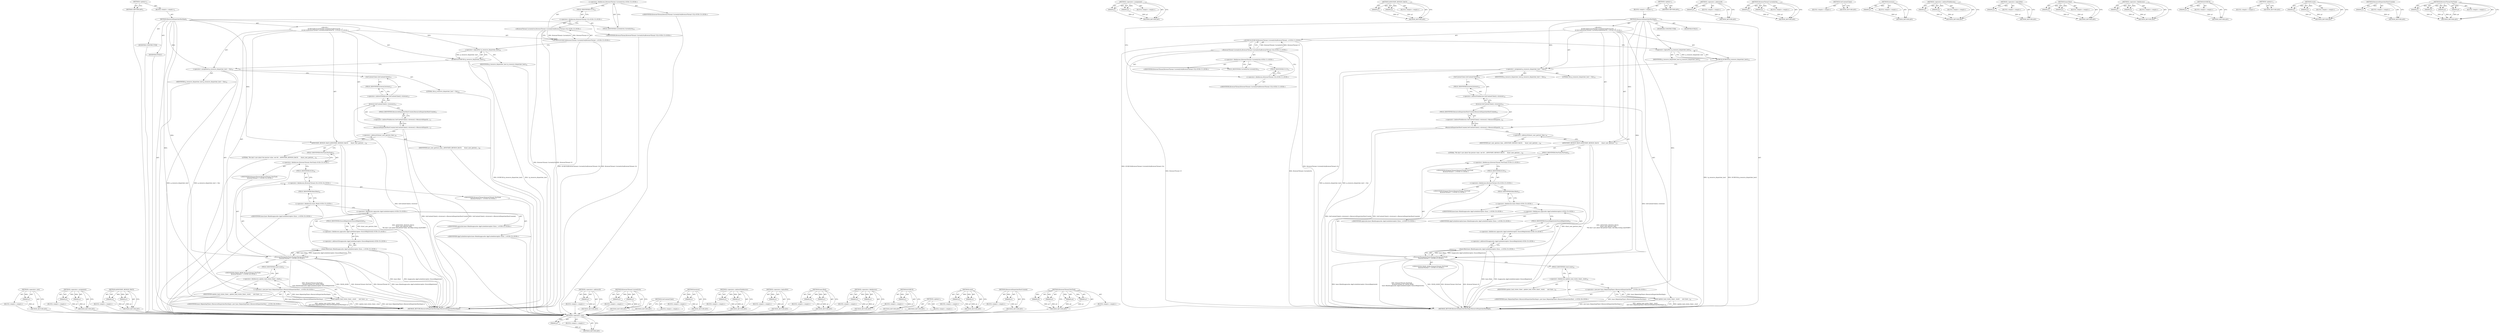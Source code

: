 digraph "BrowserThread.PostTask" {
vulnerable_151 [label=<(METHOD,&lt;operator&gt;.new)>];
vulnerable_152 [label=<(PARAM,p1)>];
vulnerable_153 [label=<(BLOCK,&lt;empty&gt;,&lt;empty&gt;)>];
vulnerable_154 [label=<(METHOD_RETURN,ANY)>];
vulnerable_104 [label=<(METHOD,&lt;operator&gt;.assignment)>];
vulnerable_105 [label=<(PARAM,p1)>];
vulnerable_106 [label=<(PARAM,p2)>];
vulnerable_107 [label=<(BLOCK,&lt;empty&gt;,&lt;empty&gt;)>];
vulnerable_108 [label=<(METHOD_RETURN,ANY)>];
vulnerable_125 [label=<(METHOD,ANNOTATE_BENIGN_RACE)>];
vulnerable_126 [label=<(PARAM,p1)>];
vulnerable_127 [label=<(PARAM,p2)>];
vulnerable_128 [label=<(BLOCK,&lt;empty&gt;,&lt;empty&gt;)>];
vulnerable_129 [label=<(METHOD_RETURN,ANY)>];
vulnerable_6 [label=<(METHOD,&lt;global&gt;)<SUB>1</SUB>>];
vulnerable_7 [label=<(BLOCK,&lt;empty&gt;,&lt;empty&gt;)<SUB>1</SUB>>];
vulnerable_8 [label=<(METHOD,ResourceDispatcherHostImpl)<SUB>1</SUB>>];
vulnerable_9 [label="<(BLOCK,{
  DCHECK(BrowserThread::CurrentlyOn(BrowserTh...,{
  DCHECK(BrowserThread::CurrentlyOn(BrowserTh...)<SUB>12</SUB>>"];
vulnerable_10 [label="<(DCHECK,DCHECK(BrowserThread::CurrentlyOn(BrowserThread...)<SUB>13</SUB>>"];
vulnerable_11 [label="<(BrowserThread.CurrentlyOn,BrowserThread::CurrentlyOn(BrowserThread::UI))<SUB>13</SUB>>"];
vulnerable_12 [label="<(&lt;operator&gt;.fieldAccess,BrowserThread::CurrentlyOn)<SUB>13</SUB>>"];
vulnerable_13 [label="<(IDENTIFIER,BrowserThread,BrowserThread::CurrentlyOn(BrowserThread::UI))<SUB>13</SUB>>"];
vulnerable_14 [label=<(FIELD_IDENTIFIER,CurrentlyOn,CurrentlyOn)<SUB>13</SUB>>];
vulnerable_15 [label="<(&lt;operator&gt;.fieldAccess,BrowserThread::UI)<SUB>13</SUB>>"];
vulnerable_16 [label="<(IDENTIFIER,BrowserThread,BrowserThread::CurrentlyOn(BrowserThread::UI))<SUB>13</SUB>>"];
vulnerable_17 [label=<(FIELD_IDENTIFIER,UI,UI)<SUB>13</SUB>>];
vulnerable_18 [label=<(DCHECK,DCHECK(!g_resource_dispatcher_host))<SUB>14</SUB>>];
vulnerable_19 [label=<(&lt;operator&gt;.logicalNot,!g_resource_dispatcher_host)<SUB>14</SUB>>];
vulnerable_20 [label=<(IDENTIFIER,g_resource_dispatcher_host,!g_resource_dispatcher_host)<SUB>14</SUB>>];
vulnerable_21 [label=<(&lt;operator&gt;.assignment,g_resource_dispatcher_host = this)<SUB>15</SUB>>];
vulnerable_22 [label=<(IDENTIFIER,g_resource_dispatcher_host,g_resource_dispatcher_host = this)<SUB>15</SUB>>];
vulnerable_23 [label=<(LITERAL,this,g_resource_dispatcher_host = this)<SUB>15</SUB>>];
vulnerable_24 [label=<(ResourceDispatcherHostCreated,GetContentClient()-&gt;browser()-&gt;ResourceDispatch...)<SUB>17</SUB>>];
vulnerable_25 [label=<(&lt;operator&gt;.indirectFieldAccess,GetContentClient()-&gt;browser()-&gt;ResourceDispatch...)<SUB>17</SUB>>];
vulnerable_26 [label=<(browser,GetContentClient()-&gt;browser())<SUB>17</SUB>>];
vulnerable_27 [label=<(&lt;operator&gt;.indirectFieldAccess,GetContentClient()-&gt;browser)<SUB>17</SUB>>];
vulnerable_28 [label=<(GetContentClient,GetContentClient())<SUB>17</SUB>>];
vulnerable_29 [label=<(FIELD_IDENTIFIER,browser,browser)<SUB>17</SUB>>];
vulnerable_30 [label=<(FIELD_IDENTIFIER,ResourceDispatcherHostCreated,ResourceDispatcherHostCreated)<SUB>17</SUB>>];
vulnerable_31 [label=<(ANNOTATE_BENIGN_RACE,ANNOTATE_BENIGN_RACE(
      &amp;last_user_gesture_...)<SUB>19</SUB>>];
vulnerable_32 [label=<(&lt;operator&gt;.addressOf,&amp;last_user_gesture_time_)<SUB>20</SUB>>];
vulnerable_33 [label=<(IDENTIFIER,last_user_gesture_time_,ANNOTATE_BENIGN_RACE(
      &amp;last_user_gesture_...)<SUB>20</SUB>>];
vulnerable_34 [label=<(LITERAL,&quot;We don't care about the precise value, see htt...,ANNOTATE_BENIGN_RACE(
      &amp;last_user_gesture_...)<SUB>21</SUB>>];
vulnerable_35 [label="<(BrowserThread.PostTask,BrowserThread::PostTask(
      BrowserThread::I...)<SUB>23</SUB>>"];
vulnerable_36 [label="<(&lt;operator&gt;.fieldAccess,BrowserThread::PostTask)<SUB>23</SUB>>"];
vulnerable_37 [label="<(IDENTIFIER,BrowserThread,BrowserThread::PostTask(
      BrowserThread::I...)<SUB>23</SUB>>"];
vulnerable_38 [label=<(FIELD_IDENTIFIER,PostTask,PostTask)<SUB>23</SUB>>];
vulnerable_39 [label="<(&lt;operator&gt;.fieldAccess,BrowserThread::IO)<SUB>24</SUB>>"];
vulnerable_40 [label="<(IDENTIFIER,BrowserThread,BrowserThread::PostTask(
      BrowserThread::I...)<SUB>24</SUB>>"];
vulnerable_41 [label=<(FIELD_IDENTIFIER,IO,IO)<SUB>24</SUB>>];
vulnerable_42 [label="<(IDENTIFIER,FROM_HERE,BrowserThread::PostTask(
      BrowserThread::I...)<SUB>24</SUB>>"];
vulnerable_43 [label="<(base.Bind,base::Bind(&amp;appcache::AppCacheInterceptor::Ensu...)<SUB>25</SUB>>"];
vulnerable_44 [label="<(&lt;operator&gt;.fieldAccess,base::Bind)<SUB>25</SUB>>"];
vulnerable_45 [label="<(IDENTIFIER,base,base::Bind(&amp;appcache::AppCacheInterceptor::Ensu...)<SUB>25</SUB>>"];
vulnerable_46 [label=<(FIELD_IDENTIFIER,Bind,Bind)<SUB>25</SUB>>];
vulnerable_47 [label="<(&lt;operator&gt;.addressOf,&amp;appcache::AppCacheInterceptor::EnsureRegistered)<SUB>25</SUB>>"];
vulnerable_48 [label="<(&lt;operator&gt;.fieldAccess,appcache::AppCacheInterceptor::EnsureRegistered)<SUB>25</SUB>>"];
vulnerable_49 [label="<(&lt;operator&gt;.fieldAccess,appcache::AppCacheInterceptor)<SUB>25</SUB>>"];
vulnerable_50 [label="<(IDENTIFIER,appcache,base::Bind(&amp;appcache::AppCacheInterceptor::Ensu...)<SUB>25</SUB>>"];
vulnerable_51 [label="<(IDENTIFIER,AppCacheInterceptor,base::Bind(&amp;appcache::AppCacheInterceptor::Ensu...)<SUB>25</SUB>>"];
vulnerable_52 [label=<(FIELD_IDENTIFIER,EnsureRegistered,EnsureRegistered)<SUB>25</SUB>>];
vulnerable_53 [label=<(reset,update_load_states_timer_.reset(
      new base...)<SUB>27</SUB>>];
vulnerable_54 [label=<(&lt;operator&gt;.fieldAccess,update_load_states_timer_.reset)<SUB>27</SUB>>];
vulnerable_55 [label=<(IDENTIFIER,update_load_states_timer_,update_load_states_timer_.reset(
      new base...)<SUB>27</SUB>>];
vulnerable_56 [label=<(FIELD_IDENTIFIER,reset,reset)<SUB>27</SUB>>];
vulnerable_57 [label="<(&lt;operator&gt;.new,new base::RepeatingTimer&lt;ResourceDispatcherHost...)<SUB>28</SUB>>"];
vulnerable_58 [label="<(IDENTIFIER,base::RepeatingTimer&lt;ResourceDispatcherHostImpl&gt;,new base::RepeatingTimer&lt;ResourceDispatcherHost...)<SUB>28</SUB>>"];
vulnerable_59 [label=<(MODIFIER,CONSTRUCTOR)>];
vulnerable_60 [label=<(MODIFIER,PUBLIC)>];
vulnerable_61 [label=<(METHOD_RETURN,ResourceDispatcherHostImpl.ResourceDispatcherHostImpl)<SUB>1</SUB>>];
vulnerable_63 [label=<(METHOD_RETURN,ANY)<SUB>1</SUB>>];
vulnerable_130 [label=<(METHOD,&lt;operator&gt;.addressOf)>];
vulnerable_131 [label=<(PARAM,p1)>];
vulnerable_132 [label=<(BLOCK,&lt;empty&gt;,&lt;empty&gt;)>];
vulnerable_133 [label=<(METHOD_RETURN,ANY)>];
vulnerable_90 [label=<(METHOD,BrowserThread.CurrentlyOn)>];
vulnerable_91 [label=<(PARAM,p1)>];
vulnerable_92 [label=<(PARAM,p2)>];
vulnerable_93 [label=<(BLOCK,&lt;empty&gt;,&lt;empty&gt;)>];
vulnerable_94 [label=<(METHOD_RETURN,ANY)>];
vulnerable_122 [label=<(METHOD,GetContentClient)>];
vulnerable_123 [label=<(BLOCK,&lt;empty&gt;,&lt;empty&gt;)>];
vulnerable_124 [label=<(METHOD_RETURN,ANY)>];
vulnerable_118 [label=<(METHOD,browser)>];
vulnerable_119 [label=<(PARAM,p1)>];
vulnerable_120 [label=<(BLOCK,&lt;empty&gt;,&lt;empty&gt;)>];
vulnerable_121 [label=<(METHOD_RETURN,ANY)>];
vulnerable_113 [label=<(METHOD,&lt;operator&gt;.indirectFieldAccess)>];
vulnerable_114 [label=<(PARAM,p1)>];
vulnerable_115 [label=<(PARAM,p2)>];
vulnerable_116 [label=<(BLOCK,&lt;empty&gt;,&lt;empty&gt;)>];
vulnerable_117 [label=<(METHOD_RETURN,ANY)>];
vulnerable_100 [label=<(METHOD,&lt;operator&gt;.logicalNot)>];
vulnerable_101 [label=<(PARAM,p1)>];
vulnerable_102 [label=<(BLOCK,&lt;empty&gt;,&lt;empty&gt;)>];
vulnerable_103 [label=<(METHOD_RETURN,ANY)>];
vulnerable_141 [label=<(METHOD,base.Bind)>];
vulnerable_142 [label=<(PARAM,p1)>];
vulnerable_143 [label=<(PARAM,p2)>];
vulnerable_144 [label=<(BLOCK,&lt;empty&gt;,&lt;empty&gt;)>];
vulnerable_145 [label=<(METHOD_RETURN,ANY)>];
vulnerable_95 [label=<(METHOD,&lt;operator&gt;.fieldAccess)>];
vulnerable_96 [label=<(PARAM,p1)>];
vulnerable_97 [label=<(PARAM,p2)>];
vulnerable_98 [label=<(BLOCK,&lt;empty&gt;,&lt;empty&gt;)>];
vulnerable_99 [label=<(METHOD_RETURN,ANY)>];
vulnerable_86 [label=<(METHOD,DCHECK)>];
vulnerable_87 [label=<(PARAM,p1)>];
vulnerable_88 [label=<(BLOCK,&lt;empty&gt;,&lt;empty&gt;)>];
vulnerable_89 [label=<(METHOD_RETURN,ANY)>];
vulnerable_80 [label=<(METHOD,&lt;global&gt;)<SUB>1</SUB>>];
vulnerable_81 [label=<(BLOCK,&lt;empty&gt;,&lt;empty&gt;)>];
vulnerable_82 [label=<(METHOD_RETURN,ANY)>];
vulnerable_146 [label=<(METHOD,reset)>];
vulnerable_147 [label=<(PARAM,p1)>];
vulnerable_148 [label=<(PARAM,p2)>];
vulnerable_149 [label=<(BLOCK,&lt;empty&gt;,&lt;empty&gt;)>];
vulnerable_150 [label=<(METHOD_RETURN,ANY)>];
vulnerable_109 [label=<(METHOD,ResourceDispatcherHostCreated)>];
vulnerable_110 [label=<(PARAM,p1)>];
vulnerable_111 [label=<(BLOCK,&lt;empty&gt;,&lt;empty&gt;)>];
vulnerable_112 [label=<(METHOD_RETURN,ANY)>];
vulnerable_134 [label=<(METHOD,BrowserThread.PostTask)>];
vulnerable_135 [label=<(PARAM,p1)>];
vulnerable_136 [label=<(PARAM,p2)>];
vulnerable_137 [label=<(PARAM,p3)>];
vulnerable_138 [label=<(PARAM,p4)>];
vulnerable_139 [label=<(BLOCK,&lt;empty&gt;,&lt;empty&gt;)>];
vulnerable_140 [label=<(METHOD_RETURN,ANY)>];
fixed_151 [label=<(METHOD,&lt;operator&gt;.new)>];
fixed_152 [label=<(PARAM,p1)>];
fixed_153 [label=<(BLOCK,&lt;empty&gt;,&lt;empty&gt;)>];
fixed_154 [label=<(METHOD_RETURN,ANY)>];
fixed_104 [label=<(METHOD,&lt;operator&gt;.assignment)>];
fixed_105 [label=<(PARAM,p1)>];
fixed_106 [label=<(PARAM,p2)>];
fixed_107 [label=<(BLOCK,&lt;empty&gt;,&lt;empty&gt;)>];
fixed_108 [label=<(METHOD_RETURN,ANY)>];
fixed_125 [label=<(METHOD,ANNOTATE_BENIGN_RACE)>];
fixed_126 [label=<(PARAM,p1)>];
fixed_127 [label=<(PARAM,p2)>];
fixed_128 [label=<(BLOCK,&lt;empty&gt;,&lt;empty&gt;)>];
fixed_129 [label=<(METHOD_RETURN,ANY)>];
fixed_6 [label=<(METHOD,&lt;global&gt;)<SUB>1</SUB>>];
fixed_7 [label=<(BLOCK,&lt;empty&gt;,&lt;empty&gt;)<SUB>1</SUB>>];
fixed_8 [label=<(METHOD,ResourceDispatcherHostImpl)<SUB>1</SUB>>];
fixed_9 [label="<(BLOCK,{
  DCHECK(BrowserThread::CurrentlyOn(BrowserTh...,{
  DCHECK(BrowserThread::CurrentlyOn(BrowserTh...)<SUB>10</SUB>>"];
fixed_10 [label="<(DCHECK,DCHECK(BrowserThread::CurrentlyOn(BrowserThread...)<SUB>11</SUB>>"];
fixed_11 [label="<(BrowserThread.CurrentlyOn,BrowserThread::CurrentlyOn(BrowserThread::UI))<SUB>11</SUB>>"];
fixed_12 [label="<(&lt;operator&gt;.fieldAccess,BrowserThread::CurrentlyOn)<SUB>11</SUB>>"];
fixed_13 [label="<(IDENTIFIER,BrowserThread,BrowserThread::CurrentlyOn(BrowserThread::UI))<SUB>11</SUB>>"];
fixed_14 [label=<(FIELD_IDENTIFIER,CurrentlyOn,CurrentlyOn)<SUB>11</SUB>>];
fixed_15 [label="<(&lt;operator&gt;.fieldAccess,BrowserThread::UI)<SUB>11</SUB>>"];
fixed_16 [label="<(IDENTIFIER,BrowserThread,BrowserThread::CurrentlyOn(BrowserThread::UI))<SUB>11</SUB>>"];
fixed_17 [label=<(FIELD_IDENTIFIER,UI,UI)<SUB>11</SUB>>];
fixed_18 [label=<(DCHECK,DCHECK(!g_resource_dispatcher_host))<SUB>12</SUB>>];
fixed_19 [label=<(&lt;operator&gt;.logicalNot,!g_resource_dispatcher_host)<SUB>12</SUB>>];
fixed_20 [label=<(IDENTIFIER,g_resource_dispatcher_host,!g_resource_dispatcher_host)<SUB>12</SUB>>];
fixed_21 [label=<(&lt;operator&gt;.assignment,g_resource_dispatcher_host = this)<SUB>13</SUB>>];
fixed_22 [label=<(IDENTIFIER,g_resource_dispatcher_host,g_resource_dispatcher_host = this)<SUB>13</SUB>>];
fixed_23 [label=<(LITERAL,this,g_resource_dispatcher_host = this)<SUB>13</SUB>>];
fixed_24 [label=<(ResourceDispatcherHostCreated,GetContentClient()-&gt;browser()-&gt;ResourceDispatch...)<SUB>15</SUB>>];
fixed_25 [label=<(&lt;operator&gt;.indirectFieldAccess,GetContentClient()-&gt;browser()-&gt;ResourceDispatch...)<SUB>15</SUB>>];
fixed_26 [label=<(browser,GetContentClient()-&gt;browser())<SUB>15</SUB>>];
fixed_27 [label=<(&lt;operator&gt;.indirectFieldAccess,GetContentClient()-&gt;browser)<SUB>15</SUB>>];
fixed_28 [label=<(GetContentClient,GetContentClient())<SUB>15</SUB>>];
fixed_29 [label=<(FIELD_IDENTIFIER,browser,browser)<SUB>15</SUB>>];
fixed_30 [label=<(FIELD_IDENTIFIER,ResourceDispatcherHostCreated,ResourceDispatcherHostCreated)<SUB>15</SUB>>];
fixed_31 [label=<(ANNOTATE_BENIGN_RACE,ANNOTATE_BENIGN_RACE(
      &amp;last_user_gesture_...)<SUB>17</SUB>>];
fixed_32 [label=<(&lt;operator&gt;.addressOf,&amp;last_user_gesture_time_)<SUB>18</SUB>>];
fixed_33 [label=<(IDENTIFIER,last_user_gesture_time_,ANNOTATE_BENIGN_RACE(
      &amp;last_user_gesture_...)<SUB>18</SUB>>];
fixed_34 [label=<(LITERAL,&quot;We don't care about the precise value, see htt...,ANNOTATE_BENIGN_RACE(
      &amp;last_user_gesture_...)<SUB>19</SUB>>];
fixed_35 [label="<(BrowserThread.PostTask,BrowserThread::PostTask(
      BrowserThread::I...)<SUB>21</SUB>>"];
fixed_36 [label="<(&lt;operator&gt;.fieldAccess,BrowserThread::PostTask)<SUB>21</SUB>>"];
fixed_37 [label="<(IDENTIFIER,BrowserThread,BrowserThread::PostTask(
      BrowserThread::I...)<SUB>21</SUB>>"];
fixed_38 [label=<(FIELD_IDENTIFIER,PostTask,PostTask)<SUB>21</SUB>>];
fixed_39 [label="<(&lt;operator&gt;.fieldAccess,BrowserThread::IO)<SUB>22</SUB>>"];
fixed_40 [label="<(IDENTIFIER,BrowserThread,BrowserThread::PostTask(
      BrowserThread::I...)<SUB>22</SUB>>"];
fixed_41 [label=<(FIELD_IDENTIFIER,IO,IO)<SUB>22</SUB>>];
fixed_42 [label="<(IDENTIFIER,FROM_HERE,BrowserThread::PostTask(
      BrowserThread::I...)<SUB>22</SUB>>"];
fixed_43 [label="<(base.Bind,base::Bind(&amp;appcache::AppCacheInterceptor::Ensu...)<SUB>23</SUB>>"];
fixed_44 [label="<(&lt;operator&gt;.fieldAccess,base::Bind)<SUB>23</SUB>>"];
fixed_45 [label="<(IDENTIFIER,base,base::Bind(&amp;appcache::AppCacheInterceptor::Ensu...)<SUB>23</SUB>>"];
fixed_46 [label=<(FIELD_IDENTIFIER,Bind,Bind)<SUB>23</SUB>>];
fixed_47 [label="<(&lt;operator&gt;.addressOf,&amp;appcache::AppCacheInterceptor::EnsureRegistered)<SUB>23</SUB>>"];
fixed_48 [label="<(&lt;operator&gt;.fieldAccess,appcache::AppCacheInterceptor::EnsureRegistered)<SUB>23</SUB>>"];
fixed_49 [label="<(&lt;operator&gt;.fieldAccess,appcache::AppCacheInterceptor)<SUB>23</SUB>>"];
fixed_50 [label="<(IDENTIFIER,appcache,base::Bind(&amp;appcache::AppCacheInterceptor::Ensu...)<SUB>23</SUB>>"];
fixed_51 [label="<(IDENTIFIER,AppCacheInterceptor,base::Bind(&amp;appcache::AppCacheInterceptor::Ensu...)<SUB>23</SUB>>"];
fixed_52 [label=<(FIELD_IDENTIFIER,EnsureRegistered,EnsureRegistered)<SUB>23</SUB>>];
fixed_53 [label=<(reset,update_load_states_timer_.reset(
      new base...)<SUB>25</SUB>>];
fixed_54 [label=<(&lt;operator&gt;.fieldAccess,update_load_states_timer_.reset)<SUB>25</SUB>>];
fixed_55 [label=<(IDENTIFIER,update_load_states_timer_,update_load_states_timer_.reset(
      new base...)<SUB>25</SUB>>];
fixed_56 [label=<(FIELD_IDENTIFIER,reset,reset)<SUB>25</SUB>>];
fixed_57 [label="<(&lt;operator&gt;.new,new base::RepeatingTimer&lt;ResourceDispatcherHost...)<SUB>26</SUB>>"];
fixed_58 [label="<(IDENTIFIER,base::RepeatingTimer&lt;ResourceDispatcherHostImpl&gt;,new base::RepeatingTimer&lt;ResourceDispatcherHost...)<SUB>26</SUB>>"];
fixed_59 [label=<(MODIFIER,CONSTRUCTOR)>];
fixed_60 [label=<(MODIFIER,PUBLIC)>];
fixed_61 [label=<(METHOD_RETURN,ResourceDispatcherHostImpl.ResourceDispatcherHostImpl)<SUB>1</SUB>>];
fixed_63 [label=<(METHOD_RETURN,ANY)<SUB>1</SUB>>];
fixed_130 [label=<(METHOD,&lt;operator&gt;.addressOf)>];
fixed_131 [label=<(PARAM,p1)>];
fixed_132 [label=<(BLOCK,&lt;empty&gt;,&lt;empty&gt;)>];
fixed_133 [label=<(METHOD_RETURN,ANY)>];
fixed_90 [label=<(METHOD,BrowserThread.CurrentlyOn)>];
fixed_91 [label=<(PARAM,p1)>];
fixed_92 [label=<(PARAM,p2)>];
fixed_93 [label=<(BLOCK,&lt;empty&gt;,&lt;empty&gt;)>];
fixed_94 [label=<(METHOD_RETURN,ANY)>];
fixed_122 [label=<(METHOD,GetContentClient)>];
fixed_123 [label=<(BLOCK,&lt;empty&gt;,&lt;empty&gt;)>];
fixed_124 [label=<(METHOD_RETURN,ANY)>];
fixed_118 [label=<(METHOD,browser)>];
fixed_119 [label=<(PARAM,p1)>];
fixed_120 [label=<(BLOCK,&lt;empty&gt;,&lt;empty&gt;)>];
fixed_121 [label=<(METHOD_RETURN,ANY)>];
fixed_113 [label=<(METHOD,&lt;operator&gt;.indirectFieldAccess)>];
fixed_114 [label=<(PARAM,p1)>];
fixed_115 [label=<(PARAM,p2)>];
fixed_116 [label=<(BLOCK,&lt;empty&gt;,&lt;empty&gt;)>];
fixed_117 [label=<(METHOD_RETURN,ANY)>];
fixed_100 [label=<(METHOD,&lt;operator&gt;.logicalNot)>];
fixed_101 [label=<(PARAM,p1)>];
fixed_102 [label=<(BLOCK,&lt;empty&gt;,&lt;empty&gt;)>];
fixed_103 [label=<(METHOD_RETURN,ANY)>];
fixed_141 [label=<(METHOD,base.Bind)>];
fixed_142 [label=<(PARAM,p1)>];
fixed_143 [label=<(PARAM,p2)>];
fixed_144 [label=<(BLOCK,&lt;empty&gt;,&lt;empty&gt;)>];
fixed_145 [label=<(METHOD_RETURN,ANY)>];
fixed_95 [label=<(METHOD,&lt;operator&gt;.fieldAccess)>];
fixed_96 [label=<(PARAM,p1)>];
fixed_97 [label=<(PARAM,p2)>];
fixed_98 [label=<(BLOCK,&lt;empty&gt;,&lt;empty&gt;)>];
fixed_99 [label=<(METHOD_RETURN,ANY)>];
fixed_86 [label=<(METHOD,DCHECK)>];
fixed_87 [label=<(PARAM,p1)>];
fixed_88 [label=<(BLOCK,&lt;empty&gt;,&lt;empty&gt;)>];
fixed_89 [label=<(METHOD_RETURN,ANY)>];
fixed_80 [label=<(METHOD,&lt;global&gt;)<SUB>1</SUB>>];
fixed_81 [label=<(BLOCK,&lt;empty&gt;,&lt;empty&gt;)>];
fixed_82 [label=<(METHOD_RETURN,ANY)>];
fixed_146 [label=<(METHOD,reset)>];
fixed_147 [label=<(PARAM,p1)>];
fixed_148 [label=<(PARAM,p2)>];
fixed_149 [label=<(BLOCK,&lt;empty&gt;,&lt;empty&gt;)>];
fixed_150 [label=<(METHOD_RETURN,ANY)>];
fixed_109 [label=<(METHOD,ResourceDispatcherHostCreated)>];
fixed_110 [label=<(PARAM,p1)>];
fixed_111 [label=<(BLOCK,&lt;empty&gt;,&lt;empty&gt;)>];
fixed_112 [label=<(METHOD_RETURN,ANY)>];
fixed_134 [label=<(METHOD,BrowserThread.PostTask)>];
fixed_135 [label=<(PARAM,p1)>];
fixed_136 [label=<(PARAM,p2)>];
fixed_137 [label=<(PARAM,p3)>];
fixed_138 [label=<(PARAM,p4)>];
fixed_139 [label=<(BLOCK,&lt;empty&gt;,&lt;empty&gt;)>];
fixed_140 [label=<(METHOD_RETURN,ANY)>];
vulnerable_151 -> vulnerable_152  [key=0, label="AST: "];
vulnerable_151 -> vulnerable_152  [key=1, label="DDG: "];
vulnerable_151 -> vulnerable_153  [key=0, label="AST: "];
vulnerable_151 -> vulnerable_154  [key=0, label="AST: "];
vulnerable_151 -> vulnerable_154  [key=1, label="CFG: "];
vulnerable_152 -> vulnerable_154  [key=0, label="DDG: p1"];
vulnerable_153 -> fixed_151  [key=0];
vulnerable_154 -> fixed_151  [key=0];
vulnerable_104 -> vulnerable_105  [key=0, label="AST: "];
vulnerable_104 -> vulnerable_105  [key=1, label="DDG: "];
vulnerable_104 -> vulnerable_107  [key=0, label="AST: "];
vulnerable_104 -> vulnerable_106  [key=0, label="AST: "];
vulnerable_104 -> vulnerable_106  [key=1, label="DDG: "];
vulnerable_104 -> vulnerable_108  [key=0, label="AST: "];
vulnerable_104 -> vulnerable_108  [key=1, label="CFG: "];
vulnerable_105 -> vulnerable_108  [key=0, label="DDG: p1"];
vulnerable_106 -> vulnerable_108  [key=0, label="DDG: p2"];
vulnerable_107 -> fixed_151  [key=0];
vulnerable_108 -> fixed_151  [key=0];
vulnerable_125 -> vulnerable_126  [key=0, label="AST: "];
vulnerable_125 -> vulnerable_126  [key=1, label="DDG: "];
vulnerable_125 -> vulnerable_128  [key=0, label="AST: "];
vulnerable_125 -> vulnerable_127  [key=0, label="AST: "];
vulnerable_125 -> vulnerable_127  [key=1, label="DDG: "];
vulnerable_125 -> vulnerable_129  [key=0, label="AST: "];
vulnerable_125 -> vulnerable_129  [key=1, label="CFG: "];
vulnerable_126 -> vulnerable_129  [key=0, label="DDG: p1"];
vulnerable_127 -> vulnerable_129  [key=0, label="DDG: p2"];
vulnerable_128 -> fixed_151  [key=0];
vulnerable_129 -> fixed_151  [key=0];
vulnerable_6 -> vulnerable_7  [key=0, label="AST: "];
vulnerable_6 -> vulnerable_63  [key=0, label="AST: "];
vulnerable_6 -> vulnerable_63  [key=1, label="CFG: "];
vulnerable_7 -> vulnerable_8  [key=0, label="AST: "];
vulnerable_8 -> vulnerable_9  [key=0, label="AST: "];
vulnerable_8 -> vulnerable_59  [key=0, label="AST: "];
vulnerable_8 -> vulnerable_60  [key=0, label="AST: "];
vulnerable_8 -> vulnerable_61  [key=0, label="AST: "];
vulnerable_8 -> vulnerable_14  [key=0, label="CFG: "];
vulnerable_8 -> vulnerable_21  [key=0, label="DDG: "];
vulnerable_8 -> vulnerable_31  [key=0, label="DDG: "];
vulnerable_8 -> vulnerable_35  [key=0, label="DDG: "];
vulnerable_8 -> vulnerable_19  [key=0, label="DDG: "];
vulnerable_8 -> vulnerable_57  [key=0, label="DDG: "];
vulnerable_9 -> vulnerable_10  [key=0, label="AST: "];
vulnerable_9 -> vulnerable_18  [key=0, label="AST: "];
vulnerable_9 -> vulnerable_21  [key=0, label="AST: "];
vulnerable_9 -> vulnerable_24  [key=0, label="AST: "];
vulnerable_9 -> vulnerable_31  [key=0, label="AST: "];
vulnerable_9 -> vulnerable_35  [key=0, label="AST: "];
vulnerable_9 -> vulnerable_53  [key=0, label="AST: "];
vulnerable_10 -> vulnerable_11  [key=0, label="AST: "];
vulnerable_10 -> vulnerable_19  [key=0, label="CFG: "];
vulnerable_10 -> vulnerable_61  [key=0, label="DDG: BrowserThread::CurrentlyOn(BrowserThread::UI)"];
vulnerable_10 -> vulnerable_61  [key=1, label="DDG: DCHECK(BrowserThread::CurrentlyOn(BrowserThread::UI))"];
vulnerable_11 -> vulnerable_12  [key=0, label="AST: "];
vulnerable_11 -> vulnerable_15  [key=0, label="AST: "];
vulnerable_11 -> vulnerable_10  [key=0, label="CFG: "];
vulnerable_11 -> vulnerable_10  [key=1, label="DDG: BrowserThread::CurrentlyOn"];
vulnerable_11 -> vulnerable_10  [key=2, label="DDG: BrowserThread::UI"];
vulnerable_11 -> vulnerable_61  [key=0, label="DDG: BrowserThread::CurrentlyOn"];
vulnerable_11 -> vulnerable_61  [key=1, label="DDG: BrowserThread::UI"];
vulnerable_12 -> vulnerable_13  [key=0, label="AST: "];
vulnerable_12 -> vulnerable_14  [key=0, label="AST: "];
vulnerable_12 -> vulnerable_17  [key=0, label="CFG: "];
vulnerable_13 -> fixed_151  [key=0];
vulnerable_14 -> vulnerable_12  [key=0, label="CFG: "];
vulnerable_15 -> vulnerable_16  [key=0, label="AST: "];
vulnerable_15 -> vulnerable_17  [key=0, label="AST: "];
vulnerable_15 -> vulnerable_11  [key=0, label="CFG: "];
vulnerable_16 -> fixed_151  [key=0];
vulnerable_17 -> vulnerable_15  [key=0, label="CFG: "];
vulnerable_18 -> vulnerable_19  [key=0, label="AST: "];
vulnerable_18 -> vulnerable_21  [key=0, label="CFG: "];
vulnerable_18 -> vulnerable_61  [key=0, label="DDG: !g_resource_dispatcher_host"];
vulnerable_18 -> vulnerable_61  [key=1, label="DDG: DCHECK(!g_resource_dispatcher_host)"];
vulnerable_19 -> vulnerable_20  [key=0, label="AST: "];
vulnerable_19 -> vulnerable_18  [key=0, label="CFG: "];
vulnerable_19 -> vulnerable_18  [key=1, label="DDG: g_resource_dispatcher_host"];
vulnerable_20 -> fixed_151  [key=0];
vulnerable_21 -> vulnerable_22  [key=0, label="AST: "];
vulnerable_21 -> vulnerable_23  [key=0, label="AST: "];
vulnerable_21 -> vulnerable_28  [key=0, label="CFG: "];
vulnerable_21 -> vulnerable_61  [key=0, label="DDG: g_resource_dispatcher_host"];
vulnerable_21 -> vulnerable_61  [key=1, label="DDG: g_resource_dispatcher_host = this"];
vulnerable_22 -> fixed_151  [key=0];
vulnerable_23 -> fixed_151  [key=0];
vulnerable_24 -> vulnerable_25  [key=0, label="AST: "];
vulnerable_24 -> vulnerable_32  [key=0, label="CFG: "];
vulnerable_24 -> vulnerable_61  [key=0, label="DDG: GetContentClient()-&gt;browser()-&gt;ResourceDispatcherHostCreated"];
vulnerable_24 -> vulnerable_61  [key=1, label="DDG: GetContentClient()-&gt;browser()-&gt;ResourceDispatcherHostCreated()"];
vulnerable_25 -> vulnerable_26  [key=0, label="AST: "];
vulnerable_25 -> vulnerable_30  [key=0, label="AST: "];
vulnerable_25 -> vulnerable_24  [key=0, label="CFG: "];
vulnerable_26 -> vulnerable_27  [key=0, label="AST: "];
vulnerable_26 -> vulnerable_30  [key=0, label="CFG: "];
vulnerable_26 -> vulnerable_61  [key=0, label="DDG: GetContentClient()-&gt;browser"];
vulnerable_27 -> vulnerable_28  [key=0, label="AST: "];
vulnerable_27 -> vulnerable_29  [key=0, label="AST: "];
vulnerable_27 -> vulnerable_26  [key=0, label="CFG: "];
vulnerable_28 -> vulnerable_29  [key=0, label="CFG: "];
vulnerable_29 -> vulnerable_27  [key=0, label="CFG: "];
vulnerable_30 -> vulnerable_25  [key=0, label="CFG: "];
vulnerable_31 -> vulnerable_32  [key=0, label="AST: "];
vulnerable_31 -> vulnerable_34  [key=0, label="AST: "];
vulnerable_31 -> vulnerable_38  [key=0, label="CFG: "];
vulnerable_31 -> vulnerable_61  [key=0, label="DDG: &amp;last_user_gesture_time_"];
vulnerable_31 -> vulnerable_61  [key=1, label="DDG: ANNOTATE_BENIGN_RACE(
      &amp;last_user_gesture_time_,
      &quot;We don't care about the precise value, see http://crbug.com/92889&quot;)"];
vulnerable_32 -> vulnerable_33  [key=0, label="AST: "];
vulnerable_32 -> vulnerable_31  [key=0, label="CFG: "];
vulnerable_33 -> fixed_151  [key=0];
vulnerable_34 -> fixed_151  [key=0];
vulnerable_35 -> vulnerable_36  [key=0, label="AST: "];
vulnerable_35 -> vulnerable_39  [key=0, label="AST: "];
vulnerable_35 -> vulnerable_42  [key=0, label="AST: "];
vulnerable_35 -> vulnerable_43  [key=0, label="AST: "];
vulnerable_35 -> vulnerable_56  [key=0, label="CFG: "];
vulnerable_35 -> vulnerable_61  [key=0, label="DDG: BrowserThread::PostTask"];
vulnerable_35 -> vulnerable_61  [key=1, label="DDG: BrowserThread::IO"];
vulnerable_35 -> vulnerable_61  [key=2, label="DDG: base::Bind(&amp;appcache::AppCacheInterceptor::EnsureRegistered)"];
vulnerable_35 -> vulnerable_61  [key=3, label="DDG: BrowserThread::PostTask(
      BrowserThread::IO, FROM_HERE,
      base::Bind(&amp;appcache::AppCacheInterceptor::EnsureRegistered))"];
vulnerable_35 -> vulnerable_61  [key=4, label="DDG: FROM_HERE"];
vulnerable_36 -> vulnerable_37  [key=0, label="AST: "];
vulnerable_36 -> vulnerable_38  [key=0, label="AST: "];
vulnerable_36 -> vulnerable_41  [key=0, label="CFG: "];
vulnerable_37 -> fixed_151  [key=0];
vulnerable_38 -> vulnerable_36  [key=0, label="CFG: "];
vulnerable_39 -> vulnerable_40  [key=0, label="AST: "];
vulnerable_39 -> vulnerable_41  [key=0, label="AST: "];
vulnerable_39 -> vulnerable_46  [key=0, label="CFG: "];
vulnerable_40 -> fixed_151  [key=0];
vulnerable_41 -> vulnerable_39  [key=0, label="CFG: "];
vulnerable_42 -> fixed_151  [key=0];
vulnerable_43 -> vulnerable_44  [key=0, label="AST: "];
vulnerable_43 -> vulnerable_47  [key=0, label="AST: "];
vulnerable_43 -> vulnerable_35  [key=0, label="CFG: "];
vulnerable_43 -> vulnerable_35  [key=1, label="DDG: base::Bind"];
vulnerable_43 -> vulnerable_35  [key=2, label="DDG: &amp;appcache::AppCacheInterceptor::EnsureRegistered"];
vulnerable_43 -> vulnerable_61  [key=0, label="DDG: base::Bind"];
vulnerable_43 -> vulnerable_61  [key=1, label="DDG: &amp;appcache::AppCacheInterceptor::EnsureRegistered"];
vulnerable_44 -> vulnerable_45  [key=0, label="AST: "];
vulnerable_44 -> vulnerable_46  [key=0, label="AST: "];
vulnerable_44 -> vulnerable_49  [key=0, label="CFG: "];
vulnerable_45 -> fixed_151  [key=0];
vulnerable_46 -> vulnerable_44  [key=0, label="CFG: "];
vulnerable_47 -> vulnerable_48  [key=0, label="AST: "];
vulnerable_47 -> vulnerable_43  [key=0, label="CFG: "];
vulnerable_48 -> vulnerable_49  [key=0, label="AST: "];
vulnerable_48 -> vulnerable_52  [key=0, label="AST: "];
vulnerable_48 -> vulnerable_47  [key=0, label="CFG: "];
vulnerable_49 -> vulnerable_50  [key=0, label="AST: "];
vulnerable_49 -> vulnerable_51  [key=0, label="AST: "];
vulnerable_49 -> vulnerable_52  [key=0, label="CFG: "];
vulnerable_50 -> fixed_151  [key=0];
vulnerable_51 -> fixed_151  [key=0];
vulnerable_52 -> vulnerable_48  [key=0, label="CFG: "];
vulnerable_53 -> vulnerable_54  [key=0, label="AST: "];
vulnerable_53 -> vulnerable_57  [key=0, label="AST: "];
vulnerable_53 -> vulnerable_61  [key=0, label="CFG: "];
vulnerable_53 -> vulnerable_61  [key=1, label="DDG: update_load_states_timer_.reset"];
vulnerable_53 -> vulnerable_61  [key=2, label="DDG: new base::RepeatingTimer&lt;ResourceDispatcherHostImpl&gt;()"];
vulnerable_53 -> vulnerable_61  [key=3, label="DDG: update_load_states_timer_.reset(
      new base::RepeatingTimer&lt;ResourceDispatcherHostImpl&gt;())"];
vulnerable_54 -> vulnerable_55  [key=0, label="AST: "];
vulnerable_54 -> vulnerable_56  [key=0, label="AST: "];
vulnerable_54 -> vulnerable_57  [key=0, label="CFG: "];
vulnerable_55 -> fixed_151  [key=0];
vulnerable_56 -> vulnerable_54  [key=0, label="CFG: "];
vulnerable_57 -> vulnerable_58  [key=0, label="AST: "];
vulnerable_57 -> vulnerable_53  [key=0, label="CFG: "];
vulnerable_57 -> vulnerable_53  [key=1, label="DDG: base::RepeatingTimer&lt;ResourceDispatcherHostImpl&gt;"];
vulnerable_57 -> vulnerable_61  [key=0, label="DDG: base::RepeatingTimer&lt;ResourceDispatcherHostImpl&gt;"];
vulnerable_58 -> fixed_151  [key=0];
vulnerable_59 -> fixed_151  [key=0];
vulnerable_60 -> fixed_151  [key=0];
vulnerable_61 -> fixed_151  [key=0];
vulnerable_63 -> fixed_151  [key=0];
vulnerable_130 -> vulnerable_131  [key=0, label="AST: "];
vulnerable_130 -> vulnerable_131  [key=1, label="DDG: "];
vulnerable_130 -> vulnerable_132  [key=0, label="AST: "];
vulnerable_130 -> vulnerable_133  [key=0, label="AST: "];
vulnerable_130 -> vulnerable_133  [key=1, label="CFG: "];
vulnerable_131 -> vulnerable_133  [key=0, label="DDG: p1"];
vulnerable_132 -> fixed_151  [key=0];
vulnerable_133 -> fixed_151  [key=0];
vulnerable_90 -> vulnerable_91  [key=0, label="AST: "];
vulnerable_90 -> vulnerable_91  [key=1, label="DDG: "];
vulnerable_90 -> vulnerable_93  [key=0, label="AST: "];
vulnerable_90 -> vulnerable_92  [key=0, label="AST: "];
vulnerable_90 -> vulnerable_92  [key=1, label="DDG: "];
vulnerable_90 -> vulnerable_94  [key=0, label="AST: "];
vulnerable_90 -> vulnerable_94  [key=1, label="CFG: "];
vulnerable_91 -> vulnerable_94  [key=0, label="DDG: p1"];
vulnerable_92 -> vulnerable_94  [key=0, label="DDG: p2"];
vulnerable_93 -> fixed_151  [key=0];
vulnerable_94 -> fixed_151  [key=0];
vulnerable_122 -> vulnerable_123  [key=0, label="AST: "];
vulnerable_122 -> vulnerable_124  [key=0, label="AST: "];
vulnerable_122 -> vulnerable_124  [key=1, label="CFG: "];
vulnerable_123 -> fixed_151  [key=0];
vulnerable_124 -> fixed_151  [key=0];
vulnerable_118 -> vulnerable_119  [key=0, label="AST: "];
vulnerable_118 -> vulnerable_119  [key=1, label="DDG: "];
vulnerable_118 -> vulnerable_120  [key=0, label="AST: "];
vulnerable_118 -> vulnerable_121  [key=0, label="AST: "];
vulnerable_118 -> vulnerable_121  [key=1, label="CFG: "];
vulnerable_119 -> vulnerable_121  [key=0, label="DDG: p1"];
vulnerable_120 -> fixed_151  [key=0];
vulnerable_121 -> fixed_151  [key=0];
vulnerable_113 -> vulnerable_114  [key=0, label="AST: "];
vulnerable_113 -> vulnerable_114  [key=1, label="DDG: "];
vulnerable_113 -> vulnerable_116  [key=0, label="AST: "];
vulnerable_113 -> vulnerable_115  [key=0, label="AST: "];
vulnerable_113 -> vulnerable_115  [key=1, label="DDG: "];
vulnerable_113 -> vulnerable_117  [key=0, label="AST: "];
vulnerable_113 -> vulnerable_117  [key=1, label="CFG: "];
vulnerable_114 -> vulnerable_117  [key=0, label="DDG: p1"];
vulnerable_115 -> vulnerable_117  [key=0, label="DDG: p2"];
vulnerable_116 -> fixed_151  [key=0];
vulnerable_117 -> fixed_151  [key=0];
vulnerable_100 -> vulnerable_101  [key=0, label="AST: "];
vulnerable_100 -> vulnerable_101  [key=1, label="DDG: "];
vulnerable_100 -> vulnerable_102  [key=0, label="AST: "];
vulnerable_100 -> vulnerable_103  [key=0, label="AST: "];
vulnerable_100 -> vulnerable_103  [key=1, label="CFG: "];
vulnerable_101 -> vulnerable_103  [key=0, label="DDG: p1"];
vulnerable_102 -> fixed_151  [key=0];
vulnerable_103 -> fixed_151  [key=0];
vulnerable_141 -> vulnerable_142  [key=0, label="AST: "];
vulnerable_141 -> vulnerable_142  [key=1, label="DDG: "];
vulnerable_141 -> vulnerable_144  [key=0, label="AST: "];
vulnerable_141 -> vulnerable_143  [key=0, label="AST: "];
vulnerable_141 -> vulnerable_143  [key=1, label="DDG: "];
vulnerable_141 -> vulnerable_145  [key=0, label="AST: "];
vulnerable_141 -> vulnerable_145  [key=1, label="CFG: "];
vulnerable_142 -> vulnerable_145  [key=0, label="DDG: p1"];
vulnerable_143 -> vulnerable_145  [key=0, label="DDG: p2"];
vulnerable_144 -> fixed_151  [key=0];
vulnerable_145 -> fixed_151  [key=0];
vulnerable_95 -> vulnerable_96  [key=0, label="AST: "];
vulnerable_95 -> vulnerable_96  [key=1, label="DDG: "];
vulnerable_95 -> vulnerable_98  [key=0, label="AST: "];
vulnerable_95 -> vulnerable_97  [key=0, label="AST: "];
vulnerable_95 -> vulnerable_97  [key=1, label="DDG: "];
vulnerable_95 -> vulnerable_99  [key=0, label="AST: "];
vulnerable_95 -> vulnerable_99  [key=1, label="CFG: "];
vulnerable_96 -> vulnerable_99  [key=0, label="DDG: p1"];
vulnerable_97 -> vulnerable_99  [key=0, label="DDG: p2"];
vulnerable_98 -> fixed_151  [key=0];
vulnerable_99 -> fixed_151  [key=0];
vulnerable_86 -> vulnerable_87  [key=0, label="AST: "];
vulnerable_86 -> vulnerable_87  [key=1, label="DDG: "];
vulnerable_86 -> vulnerable_88  [key=0, label="AST: "];
vulnerable_86 -> vulnerable_89  [key=0, label="AST: "];
vulnerable_86 -> vulnerable_89  [key=1, label="CFG: "];
vulnerable_87 -> vulnerable_89  [key=0, label="DDG: p1"];
vulnerable_88 -> fixed_151  [key=0];
vulnerable_89 -> fixed_151  [key=0];
vulnerable_80 -> vulnerable_81  [key=0, label="AST: "];
vulnerable_80 -> vulnerable_82  [key=0, label="AST: "];
vulnerable_80 -> vulnerable_82  [key=1, label="CFG: "];
vulnerable_81 -> fixed_151  [key=0];
vulnerable_82 -> fixed_151  [key=0];
vulnerable_146 -> vulnerable_147  [key=0, label="AST: "];
vulnerable_146 -> vulnerable_147  [key=1, label="DDG: "];
vulnerable_146 -> vulnerable_149  [key=0, label="AST: "];
vulnerable_146 -> vulnerable_148  [key=0, label="AST: "];
vulnerable_146 -> vulnerable_148  [key=1, label="DDG: "];
vulnerable_146 -> vulnerable_150  [key=0, label="AST: "];
vulnerable_146 -> vulnerable_150  [key=1, label="CFG: "];
vulnerable_147 -> vulnerable_150  [key=0, label="DDG: p1"];
vulnerable_148 -> vulnerable_150  [key=0, label="DDG: p2"];
vulnerable_149 -> fixed_151  [key=0];
vulnerable_150 -> fixed_151  [key=0];
vulnerable_109 -> vulnerable_110  [key=0, label="AST: "];
vulnerable_109 -> vulnerable_110  [key=1, label="DDG: "];
vulnerable_109 -> vulnerable_111  [key=0, label="AST: "];
vulnerable_109 -> vulnerable_112  [key=0, label="AST: "];
vulnerable_109 -> vulnerable_112  [key=1, label="CFG: "];
vulnerable_110 -> vulnerable_112  [key=0, label="DDG: p1"];
vulnerable_111 -> fixed_151  [key=0];
vulnerable_112 -> fixed_151  [key=0];
vulnerable_134 -> vulnerable_135  [key=0, label="AST: "];
vulnerable_134 -> vulnerable_135  [key=1, label="DDG: "];
vulnerable_134 -> vulnerable_139  [key=0, label="AST: "];
vulnerable_134 -> vulnerable_136  [key=0, label="AST: "];
vulnerable_134 -> vulnerable_136  [key=1, label="DDG: "];
vulnerable_134 -> vulnerable_140  [key=0, label="AST: "];
vulnerable_134 -> vulnerable_140  [key=1, label="CFG: "];
vulnerable_134 -> vulnerable_137  [key=0, label="AST: "];
vulnerable_134 -> vulnerable_137  [key=1, label="DDG: "];
vulnerable_134 -> vulnerable_138  [key=0, label="AST: "];
vulnerable_134 -> vulnerable_138  [key=1, label="DDG: "];
vulnerable_135 -> vulnerable_140  [key=0, label="DDG: p1"];
vulnerable_136 -> vulnerable_140  [key=0, label="DDG: p2"];
vulnerable_137 -> vulnerable_140  [key=0, label="DDG: p3"];
vulnerable_138 -> vulnerable_140  [key=0, label="DDG: p4"];
vulnerable_139 -> fixed_151  [key=0];
vulnerable_140 -> fixed_151  [key=0];
fixed_151 -> fixed_152  [key=0, label="AST: "];
fixed_151 -> fixed_152  [key=1, label="DDG: "];
fixed_151 -> fixed_153  [key=0, label="AST: "];
fixed_151 -> fixed_154  [key=0, label="AST: "];
fixed_151 -> fixed_154  [key=1, label="CFG: "];
fixed_152 -> fixed_154  [key=0, label="DDG: p1"];
fixed_104 -> fixed_105  [key=0, label="AST: "];
fixed_104 -> fixed_105  [key=1, label="DDG: "];
fixed_104 -> fixed_107  [key=0, label="AST: "];
fixed_104 -> fixed_106  [key=0, label="AST: "];
fixed_104 -> fixed_106  [key=1, label="DDG: "];
fixed_104 -> fixed_108  [key=0, label="AST: "];
fixed_104 -> fixed_108  [key=1, label="CFG: "];
fixed_105 -> fixed_108  [key=0, label="DDG: p1"];
fixed_106 -> fixed_108  [key=0, label="DDG: p2"];
fixed_125 -> fixed_126  [key=0, label="AST: "];
fixed_125 -> fixed_126  [key=1, label="DDG: "];
fixed_125 -> fixed_128  [key=0, label="AST: "];
fixed_125 -> fixed_127  [key=0, label="AST: "];
fixed_125 -> fixed_127  [key=1, label="DDG: "];
fixed_125 -> fixed_129  [key=0, label="AST: "];
fixed_125 -> fixed_129  [key=1, label="CFG: "];
fixed_126 -> fixed_129  [key=0, label="DDG: p1"];
fixed_127 -> fixed_129  [key=0, label="DDG: p2"];
fixed_6 -> fixed_7  [key=0, label="AST: "];
fixed_6 -> fixed_63  [key=0, label="AST: "];
fixed_6 -> fixed_63  [key=1, label="CFG: "];
fixed_7 -> fixed_8  [key=0, label="AST: "];
fixed_8 -> fixed_9  [key=0, label="AST: "];
fixed_8 -> fixed_59  [key=0, label="AST: "];
fixed_8 -> fixed_60  [key=0, label="AST: "];
fixed_8 -> fixed_61  [key=0, label="AST: "];
fixed_8 -> fixed_14  [key=0, label="CFG: "];
fixed_8 -> fixed_21  [key=0, label="DDG: "];
fixed_8 -> fixed_31  [key=0, label="DDG: "];
fixed_8 -> fixed_35  [key=0, label="DDG: "];
fixed_8 -> fixed_19  [key=0, label="DDG: "];
fixed_8 -> fixed_57  [key=0, label="DDG: "];
fixed_9 -> fixed_10  [key=0, label="AST: "];
fixed_9 -> fixed_18  [key=0, label="AST: "];
fixed_9 -> fixed_21  [key=0, label="AST: "];
fixed_9 -> fixed_24  [key=0, label="AST: "];
fixed_9 -> fixed_31  [key=0, label="AST: "];
fixed_9 -> fixed_35  [key=0, label="AST: "];
fixed_9 -> fixed_53  [key=0, label="AST: "];
fixed_10 -> fixed_11  [key=0, label="AST: "];
fixed_10 -> fixed_19  [key=0, label="CFG: "];
fixed_10 -> fixed_61  [key=0, label="DDG: BrowserThread::CurrentlyOn(BrowserThread::UI)"];
fixed_10 -> fixed_61  [key=1, label="DDG: DCHECK(BrowserThread::CurrentlyOn(BrowserThread::UI))"];
fixed_11 -> fixed_12  [key=0, label="AST: "];
fixed_11 -> fixed_15  [key=0, label="AST: "];
fixed_11 -> fixed_10  [key=0, label="CFG: "];
fixed_11 -> fixed_10  [key=1, label="DDG: BrowserThread::CurrentlyOn"];
fixed_11 -> fixed_10  [key=2, label="DDG: BrowserThread::UI"];
fixed_11 -> fixed_61  [key=0, label="DDG: BrowserThread::CurrentlyOn"];
fixed_11 -> fixed_61  [key=1, label="DDG: BrowserThread::UI"];
fixed_12 -> fixed_13  [key=0, label="AST: "];
fixed_12 -> fixed_14  [key=0, label="AST: "];
fixed_12 -> fixed_17  [key=0, label="CFG: "];
fixed_14 -> fixed_12  [key=0, label="CFG: "];
fixed_15 -> fixed_16  [key=0, label="AST: "];
fixed_15 -> fixed_17  [key=0, label="AST: "];
fixed_15 -> fixed_11  [key=0, label="CFG: "];
fixed_17 -> fixed_15  [key=0, label="CFG: "];
fixed_18 -> fixed_19  [key=0, label="AST: "];
fixed_18 -> fixed_21  [key=0, label="CFG: "];
fixed_18 -> fixed_61  [key=0, label="DDG: !g_resource_dispatcher_host"];
fixed_18 -> fixed_61  [key=1, label="DDG: DCHECK(!g_resource_dispatcher_host)"];
fixed_19 -> fixed_20  [key=0, label="AST: "];
fixed_19 -> fixed_18  [key=0, label="CFG: "];
fixed_19 -> fixed_18  [key=1, label="DDG: g_resource_dispatcher_host"];
fixed_21 -> fixed_22  [key=0, label="AST: "];
fixed_21 -> fixed_23  [key=0, label="AST: "];
fixed_21 -> fixed_28  [key=0, label="CFG: "];
fixed_21 -> fixed_61  [key=0, label="DDG: g_resource_dispatcher_host"];
fixed_21 -> fixed_61  [key=1, label="DDG: g_resource_dispatcher_host = this"];
fixed_24 -> fixed_25  [key=0, label="AST: "];
fixed_24 -> fixed_32  [key=0, label="CFG: "];
fixed_24 -> fixed_61  [key=0, label="DDG: GetContentClient()-&gt;browser()-&gt;ResourceDispatcherHostCreated"];
fixed_24 -> fixed_61  [key=1, label="DDG: GetContentClient()-&gt;browser()-&gt;ResourceDispatcherHostCreated()"];
fixed_25 -> fixed_26  [key=0, label="AST: "];
fixed_25 -> fixed_30  [key=0, label="AST: "];
fixed_25 -> fixed_24  [key=0, label="CFG: "];
fixed_26 -> fixed_27  [key=0, label="AST: "];
fixed_26 -> fixed_30  [key=0, label="CFG: "];
fixed_26 -> fixed_61  [key=0, label="DDG: GetContentClient()-&gt;browser"];
fixed_27 -> fixed_28  [key=0, label="AST: "];
fixed_27 -> fixed_29  [key=0, label="AST: "];
fixed_27 -> fixed_26  [key=0, label="CFG: "];
fixed_28 -> fixed_29  [key=0, label="CFG: "];
fixed_29 -> fixed_27  [key=0, label="CFG: "];
fixed_30 -> fixed_25  [key=0, label="CFG: "];
fixed_31 -> fixed_32  [key=0, label="AST: "];
fixed_31 -> fixed_34  [key=0, label="AST: "];
fixed_31 -> fixed_38  [key=0, label="CFG: "];
fixed_31 -> fixed_61  [key=0, label="DDG: &amp;last_user_gesture_time_"];
fixed_31 -> fixed_61  [key=1, label="DDG: ANNOTATE_BENIGN_RACE(
      &amp;last_user_gesture_time_,
      &quot;We don't care about the precise value, see http://crbug.com/92889&quot;)"];
fixed_32 -> fixed_33  [key=0, label="AST: "];
fixed_32 -> fixed_31  [key=0, label="CFG: "];
fixed_35 -> fixed_36  [key=0, label="AST: "];
fixed_35 -> fixed_39  [key=0, label="AST: "];
fixed_35 -> fixed_42  [key=0, label="AST: "];
fixed_35 -> fixed_43  [key=0, label="AST: "];
fixed_35 -> fixed_56  [key=0, label="CFG: "];
fixed_35 -> fixed_61  [key=0, label="DDG: BrowserThread::PostTask"];
fixed_35 -> fixed_61  [key=1, label="DDG: BrowserThread::IO"];
fixed_35 -> fixed_61  [key=2, label="DDG: base::Bind(&amp;appcache::AppCacheInterceptor::EnsureRegistered)"];
fixed_35 -> fixed_61  [key=3, label="DDG: BrowserThread::PostTask(
      BrowserThread::IO, FROM_HERE,
      base::Bind(&amp;appcache::AppCacheInterceptor::EnsureRegistered))"];
fixed_35 -> fixed_61  [key=4, label="DDG: FROM_HERE"];
fixed_36 -> fixed_37  [key=0, label="AST: "];
fixed_36 -> fixed_38  [key=0, label="AST: "];
fixed_36 -> fixed_41  [key=0, label="CFG: "];
fixed_38 -> fixed_36  [key=0, label="CFG: "];
fixed_39 -> fixed_40  [key=0, label="AST: "];
fixed_39 -> fixed_41  [key=0, label="AST: "];
fixed_39 -> fixed_46  [key=0, label="CFG: "];
fixed_41 -> fixed_39  [key=0, label="CFG: "];
fixed_43 -> fixed_44  [key=0, label="AST: "];
fixed_43 -> fixed_47  [key=0, label="AST: "];
fixed_43 -> fixed_35  [key=0, label="CFG: "];
fixed_43 -> fixed_35  [key=1, label="DDG: base::Bind"];
fixed_43 -> fixed_35  [key=2, label="DDG: &amp;appcache::AppCacheInterceptor::EnsureRegistered"];
fixed_43 -> fixed_61  [key=0, label="DDG: base::Bind"];
fixed_43 -> fixed_61  [key=1, label="DDG: &amp;appcache::AppCacheInterceptor::EnsureRegistered"];
fixed_44 -> fixed_45  [key=0, label="AST: "];
fixed_44 -> fixed_46  [key=0, label="AST: "];
fixed_44 -> fixed_49  [key=0, label="CFG: "];
fixed_46 -> fixed_44  [key=0, label="CFG: "];
fixed_47 -> fixed_48  [key=0, label="AST: "];
fixed_47 -> fixed_43  [key=0, label="CFG: "];
fixed_48 -> fixed_49  [key=0, label="AST: "];
fixed_48 -> fixed_52  [key=0, label="AST: "];
fixed_48 -> fixed_47  [key=0, label="CFG: "];
fixed_49 -> fixed_50  [key=0, label="AST: "];
fixed_49 -> fixed_51  [key=0, label="AST: "];
fixed_49 -> fixed_52  [key=0, label="CFG: "];
fixed_52 -> fixed_48  [key=0, label="CFG: "];
fixed_53 -> fixed_54  [key=0, label="AST: "];
fixed_53 -> fixed_57  [key=0, label="AST: "];
fixed_53 -> fixed_61  [key=0, label="CFG: "];
fixed_53 -> fixed_61  [key=1, label="DDG: update_load_states_timer_.reset"];
fixed_53 -> fixed_61  [key=2, label="DDG: new base::RepeatingTimer&lt;ResourceDispatcherHostImpl&gt;()"];
fixed_53 -> fixed_61  [key=3, label="DDG: update_load_states_timer_.reset(
      new base::RepeatingTimer&lt;ResourceDispatcherHostImpl&gt;())"];
fixed_54 -> fixed_55  [key=0, label="AST: "];
fixed_54 -> fixed_56  [key=0, label="AST: "];
fixed_54 -> fixed_57  [key=0, label="CFG: "];
fixed_56 -> fixed_54  [key=0, label="CFG: "];
fixed_57 -> fixed_58  [key=0, label="AST: "];
fixed_57 -> fixed_53  [key=0, label="CFG: "];
fixed_57 -> fixed_53  [key=1, label="DDG: base::RepeatingTimer&lt;ResourceDispatcherHostImpl&gt;"];
fixed_57 -> fixed_61  [key=0, label="DDG: base::RepeatingTimer&lt;ResourceDispatcherHostImpl&gt;"];
fixed_130 -> fixed_131  [key=0, label="AST: "];
fixed_130 -> fixed_131  [key=1, label="DDG: "];
fixed_130 -> fixed_132  [key=0, label="AST: "];
fixed_130 -> fixed_133  [key=0, label="AST: "];
fixed_130 -> fixed_133  [key=1, label="CFG: "];
fixed_131 -> fixed_133  [key=0, label="DDG: p1"];
fixed_90 -> fixed_91  [key=0, label="AST: "];
fixed_90 -> fixed_91  [key=1, label="DDG: "];
fixed_90 -> fixed_93  [key=0, label="AST: "];
fixed_90 -> fixed_92  [key=0, label="AST: "];
fixed_90 -> fixed_92  [key=1, label="DDG: "];
fixed_90 -> fixed_94  [key=0, label="AST: "];
fixed_90 -> fixed_94  [key=1, label="CFG: "];
fixed_91 -> fixed_94  [key=0, label="DDG: p1"];
fixed_92 -> fixed_94  [key=0, label="DDG: p2"];
fixed_122 -> fixed_123  [key=0, label="AST: "];
fixed_122 -> fixed_124  [key=0, label="AST: "];
fixed_122 -> fixed_124  [key=1, label="CFG: "];
fixed_118 -> fixed_119  [key=0, label="AST: "];
fixed_118 -> fixed_119  [key=1, label="DDG: "];
fixed_118 -> fixed_120  [key=0, label="AST: "];
fixed_118 -> fixed_121  [key=0, label="AST: "];
fixed_118 -> fixed_121  [key=1, label="CFG: "];
fixed_119 -> fixed_121  [key=0, label="DDG: p1"];
fixed_113 -> fixed_114  [key=0, label="AST: "];
fixed_113 -> fixed_114  [key=1, label="DDG: "];
fixed_113 -> fixed_116  [key=0, label="AST: "];
fixed_113 -> fixed_115  [key=0, label="AST: "];
fixed_113 -> fixed_115  [key=1, label="DDG: "];
fixed_113 -> fixed_117  [key=0, label="AST: "];
fixed_113 -> fixed_117  [key=1, label="CFG: "];
fixed_114 -> fixed_117  [key=0, label="DDG: p1"];
fixed_115 -> fixed_117  [key=0, label="DDG: p2"];
fixed_100 -> fixed_101  [key=0, label="AST: "];
fixed_100 -> fixed_101  [key=1, label="DDG: "];
fixed_100 -> fixed_102  [key=0, label="AST: "];
fixed_100 -> fixed_103  [key=0, label="AST: "];
fixed_100 -> fixed_103  [key=1, label="CFG: "];
fixed_101 -> fixed_103  [key=0, label="DDG: p1"];
fixed_141 -> fixed_142  [key=0, label="AST: "];
fixed_141 -> fixed_142  [key=1, label="DDG: "];
fixed_141 -> fixed_144  [key=0, label="AST: "];
fixed_141 -> fixed_143  [key=0, label="AST: "];
fixed_141 -> fixed_143  [key=1, label="DDG: "];
fixed_141 -> fixed_145  [key=0, label="AST: "];
fixed_141 -> fixed_145  [key=1, label="CFG: "];
fixed_142 -> fixed_145  [key=0, label="DDG: p1"];
fixed_143 -> fixed_145  [key=0, label="DDG: p2"];
fixed_95 -> fixed_96  [key=0, label="AST: "];
fixed_95 -> fixed_96  [key=1, label="DDG: "];
fixed_95 -> fixed_98  [key=0, label="AST: "];
fixed_95 -> fixed_97  [key=0, label="AST: "];
fixed_95 -> fixed_97  [key=1, label="DDG: "];
fixed_95 -> fixed_99  [key=0, label="AST: "];
fixed_95 -> fixed_99  [key=1, label="CFG: "];
fixed_96 -> fixed_99  [key=0, label="DDG: p1"];
fixed_97 -> fixed_99  [key=0, label="DDG: p2"];
fixed_86 -> fixed_87  [key=0, label="AST: "];
fixed_86 -> fixed_87  [key=1, label="DDG: "];
fixed_86 -> fixed_88  [key=0, label="AST: "];
fixed_86 -> fixed_89  [key=0, label="AST: "];
fixed_86 -> fixed_89  [key=1, label="CFG: "];
fixed_87 -> fixed_89  [key=0, label="DDG: p1"];
fixed_80 -> fixed_81  [key=0, label="AST: "];
fixed_80 -> fixed_82  [key=0, label="AST: "];
fixed_80 -> fixed_82  [key=1, label="CFG: "];
fixed_146 -> fixed_147  [key=0, label="AST: "];
fixed_146 -> fixed_147  [key=1, label="DDG: "];
fixed_146 -> fixed_149  [key=0, label="AST: "];
fixed_146 -> fixed_148  [key=0, label="AST: "];
fixed_146 -> fixed_148  [key=1, label="DDG: "];
fixed_146 -> fixed_150  [key=0, label="AST: "];
fixed_146 -> fixed_150  [key=1, label="CFG: "];
fixed_147 -> fixed_150  [key=0, label="DDG: p1"];
fixed_148 -> fixed_150  [key=0, label="DDG: p2"];
fixed_109 -> fixed_110  [key=0, label="AST: "];
fixed_109 -> fixed_110  [key=1, label="DDG: "];
fixed_109 -> fixed_111  [key=0, label="AST: "];
fixed_109 -> fixed_112  [key=0, label="AST: "];
fixed_109 -> fixed_112  [key=1, label="CFG: "];
fixed_110 -> fixed_112  [key=0, label="DDG: p1"];
fixed_134 -> fixed_135  [key=0, label="AST: "];
fixed_134 -> fixed_135  [key=1, label="DDG: "];
fixed_134 -> fixed_139  [key=0, label="AST: "];
fixed_134 -> fixed_136  [key=0, label="AST: "];
fixed_134 -> fixed_136  [key=1, label="DDG: "];
fixed_134 -> fixed_140  [key=0, label="AST: "];
fixed_134 -> fixed_140  [key=1, label="CFG: "];
fixed_134 -> fixed_137  [key=0, label="AST: "];
fixed_134 -> fixed_137  [key=1, label="DDG: "];
fixed_134 -> fixed_138  [key=0, label="AST: "];
fixed_134 -> fixed_138  [key=1, label="DDG: "];
fixed_135 -> fixed_140  [key=0, label="DDG: p1"];
fixed_136 -> fixed_140  [key=0, label="DDG: p2"];
fixed_137 -> fixed_140  [key=0, label="DDG: p3"];
fixed_138 -> fixed_140  [key=0, label="DDG: p4"];
}
